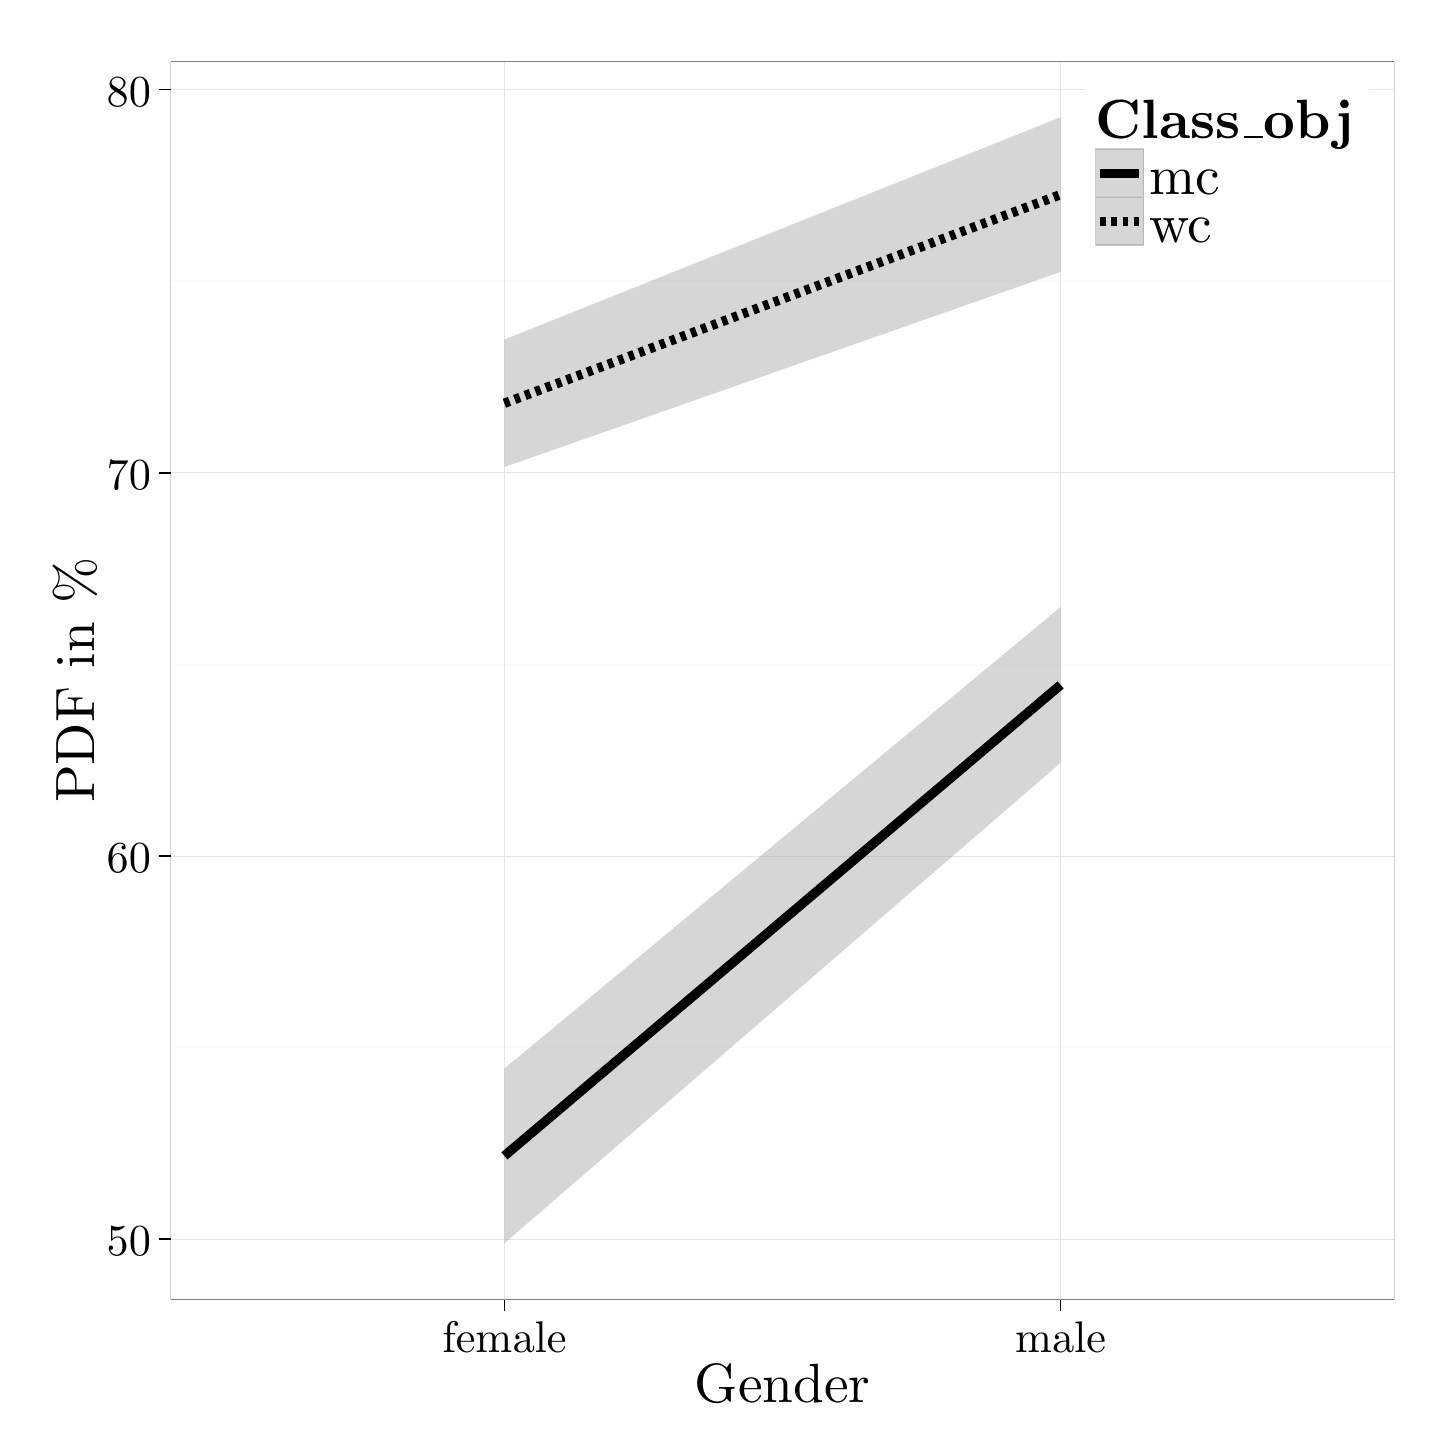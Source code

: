 % Created by tikzDevice version 0.8.1 on 2016-02-09 02:17:32
% !TEX encoding = UTF-8 Unicode
\begin{tikzpicture}[x=1pt,y=1pt]
\definecolor{fillColor}{RGB}{255,255,255}
\path[use as bounding box,fill=fillColor,fill opacity=0.00] (0,0) rectangle (505.89,505.89);
\begin{scope}
\path[clip] (  0.00,  0.00) rectangle (505.89,505.89);
\definecolor{drawColor}{RGB}{255,255,255}
\definecolor{fillColor}{RGB}{255,255,255}

\path[draw=drawColor,line width= 0.6pt,line join=round,line cap=round,fill=fillColor] (  0.00, -0.00) rectangle (505.89,505.89);
\end{scope}
\begin{scope}
\path[clip] ( 51.66, 46.31) rectangle (493.85,493.84);
\definecolor{fillColor}{RGB}{255,255,255}

\path[fill=fillColor] ( 51.66, 46.31) rectangle (493.84,493.84);
\definecolor{drawColor}{gray}{0.98}

\path[draw=drawColor,line width= 0.6pt,line join=round] ( 51.66,137.36) --
	(493.85,137.36);

\path[draw=drawColor,line width= 0.6pt,line join=round] ( 51.66,275.82) --
	(493.85,275.82);

\path[draw=drawColor,line width= 0.6pt,line join=round] ( 51.66,414.28) --
	(493.85,414.28);
\definecolor{drawColor}{gray}{0.90}

\path[draw=drawColor,line width= 0.2pt,line join=round] ( 51.66, 68.13) --
	(493.85, 68.13);

\path[draw=drawColor,line width= 0.2pt,line join=round] ( 51.66,206.59) --
	(493.85,206.59);

\path[draw=drawColor,line width= 0.2pt,line join=round] ( 51.66,345.05) --
	(493.85,345.05);

\path[draw=drawColor,line width= 0.2pt,line join=round] ( 51.66,483.51) --
	(493.85,483.51);

\path[draw=drawColor,line width= 0.2pt,line join=round] (172.26, 46.31) --
	(172.26,493.84);

\path[draw=drawColor,line width= 0.2pt,line join=round] (373.25, 46.31) --
	(373.25,493.84);
\definecolor{fillColor}{RGB}{153,153,153}

\path[fill=fillColor,fill opacity=0.40] (172.26,129.75) --
	(373.25,296.54) --
	(373.25,240.25) --
	(172.26, 66.65) --
	cycle;
\definecolor{drawColor}{RGB}{0,0,0}

\path[draw=drawColor,line width= 3.4pt,line join=round] (172.26, 98.20) --
	(373.25,268.40);

\path[fill=fillColor,fill opacity=0.40] (172.26,393.19) --
	(373.25,473.50) --
	(373.25,417.64) --
	(172.26,347.13) --
	cycle;

\path[draw=drawColor,line width= 3.4pt,dash pattern=on 2pt off 2pt ,line join=round] (172.26,370.16) --
	(373.25,445.57);
\definecolor{drawColor}{gray}{0.50}

\path[draw=drawColor,line width= 0.6pt,line join=round,line cap=round] ( 51.66, 46.31) rectangle (493.84,493.84);
\end{scope}
\begin{scope}
\path[clip] (  0.00,  0.00) rectangle (505.89,505.89);
\definecolor{drawColor}{RGB}{0,0,0}

\node[text=drawColor,anchor=base east,inner sep=0pt, outer sep=0pt, scale=  1.60] at ( 44.55, 62.09) {50};

\node[text=drawColor,anchor=base east,inner sep=0pt, outer sep=0pt, scale=  1.60] at ( 44.55,200.56) {60};

\node[text=drawColor,anchor=base east,inner sep=0pt, outer sep=0pt, scale=  1.60] at ( 44.55,339.02) {70};

\node[text=drawColor,anchor=base east,inner sep=0pt, outer sep=0pt, scale=  1.60] at ( 44.55,477.48) {80};
\end{scope}
\begin{scope}
\path[clip] (  0.00,  0.00) rectangle (505.89,505.89);
\definecolor{drawColor}{RGB}{0,0,0}

\path[draw=drawColor,line width= 0.6pt,line join=round] ( 47.39, 68.13) --
	( 51.66, 68.13);

\path[draw=drawColor,line width= 0.6pt,line join=round] ( 47.39,206.59) --
	( 51.66,206.59);

\path[draw=drawColor,line width= 0.6pt,line join=round] ( 47.39,345.05) --
	( 51.66,345.05);

\path[draw=drawColor,line width= 0.6pt,line join=round] ( 47.39,483.51) --
	( 51.66,483.51);
\end{scope}
\begin{scope}
\path[clip] (  0.00,  0.00) rectangle (505.89,505.89);
\definecolor{drawColor}{RGB}{0,0,0}

\path[draw=drawColor,line width= 0.6pt,line join=round] (172.26, 42.04) --
	(172.26, 46.31);

\path[draw=drawColor,line width= 0.6pt,line join=round] (373.25, 42.04) --
	(373.25, 46.31);
\end{scope}
\begin{scope}
\path[clip] (  0.00,  0.00) rectangle (505.89,505.89);
\definecolor{drawColor}{RGB}{0,0,0}

\node[text=drawColor,anchor=base,inner sep=0pt, outer sep=0pt, scale=  1.60] at (172.26, 27.13) {female};

\node[text=drawColor,anchor=base,inner sep=0pt, outer sep=0pt, scale=  1.60] at (373.25, 27.13) {male};
\end{scope}
\begin{scope}
\path[clip] (  0.00,  0.00) rectangle (505.89,505.89);
\definecolor{drawColor}{RGB}{0,0,0}

\node[text=drawColor,anchor=base,inner sep=0pt, outer sep=0pt, scale=  2.00] at (272.75,  9.03) {Gender};
\end{scope}
\begin{scope}
\path[clip] (  0.00,  0.00) rectangle (505.89,505.89);
\definecolor{drawColor}{RGB}{0,0,0}

\node[text=drawColor,rotate= 90.00,anchor=base,inner sep=0pt, outer sep=0pt, scale=  2.00] at ( 24.12,270.08) {PDF in {\%}};
\end{scope}
\begin{scope}
\path[clip] (  0.00,  0.00) rectangle (505.89,505.89);
\definecolor{fillColor}{RGB}{255,255,255}

\path[fill=fillColor] (381.61,423.00) rectangle (484.98,484.98);
\end{scope}
\begin{scope}
\path[clip] (  0.00,  0.00) rectangle (505.89,505.89);
\definecolor{drawColor}{RGB}{0,0,0}

\node[text=drawColor,anchor=base west,inner sep=0pt, outer sep=0pt, scale=  2.00] at (385.88,465.96) {\bfseries Class{\_{}}obj};
\end{scope}
\begin{scope}
\path[clip] (  0.00,  0.00) rectangle (505.89,505.89);
\definecolor{drawColor}{gray}{0.80}
\definecolor{fillColor}{RGB}{255,255,255}

\path[draw=drawColor,line width= 0.6pt,line join=round,line cap=round,fill=fillColor] (385.88,444.61) rectangle (403.22,461.96);
\end{scope}
\begin{scope}
\path[clip] (  0.00,  0.00) rectangle (505.89,505.89);
\definecolor{fillColor}{RGB}{153,153,153}

\path[fill=fillColor,fill opacity=0.40] (385.88,444.61) rectangle (403.22,461.96);
\definecolor{drawColor}{RGB}{0,0,0}

\path[draw=drawColor,line width= 3.4pt,line join=round] (387.61,453.29) -- (401.49,453.29);
\end{scope}
\begin{scope}
\path[clip] (  0.00,  0.00) rectangle (505.89,505.89);
\definecolor{drawColor}{gray}{0.80}
\definecolor{fillColor}{RGB}{255,255,255}

\path[draw=drawColor,line width= 0.6pt,line join=round,line cap=round,fill=fillColor] (385.88,427.27) rectangle (403.22,444.61);
\end{scope}
\begin{scope}
\path[clip] (  0.00,  0.00) rectangle (505.89,505.89);
\definecolor{fillColor}{RGB}{153,153,153}

\path[fill=fillColor,fill opacity=0.40] (385.88,427.27) rectangle (403.22,444.61);
\definecolor{drawColor}{RGB}{0,0,0}

\path[draw=drawColor,line width= 3.4pt,dash pattern=on 2pt off 2pt ,line join=round] (387.61,435.94) -- (401.49,435.94);
\end{scope}
\begin{scope}
\path[clip] (  0.00,  0.00) rectangle (505.89,505.89);
\definecolor{drawColor}{RGB}{0,0,0}

\node[text=drawColor,anchor=base west,inner sep=0pt, outer sep=0pt, scale=  2.00] at (405.39,445.75) {mc};
\end{scope}
\begin{scope}
\path[clip] (  0.00,  0.00) rectangle (505.89,505.89);
\definecolor{drawColor}{RGB}{0,0,0}

\node[text=drawColor,anchor=base west,inner sep=0pt, outer sep=0pt, scale=  2.00] at (405.39,428.40) {wc};
\end{scope}
\end{tikzpicture}
